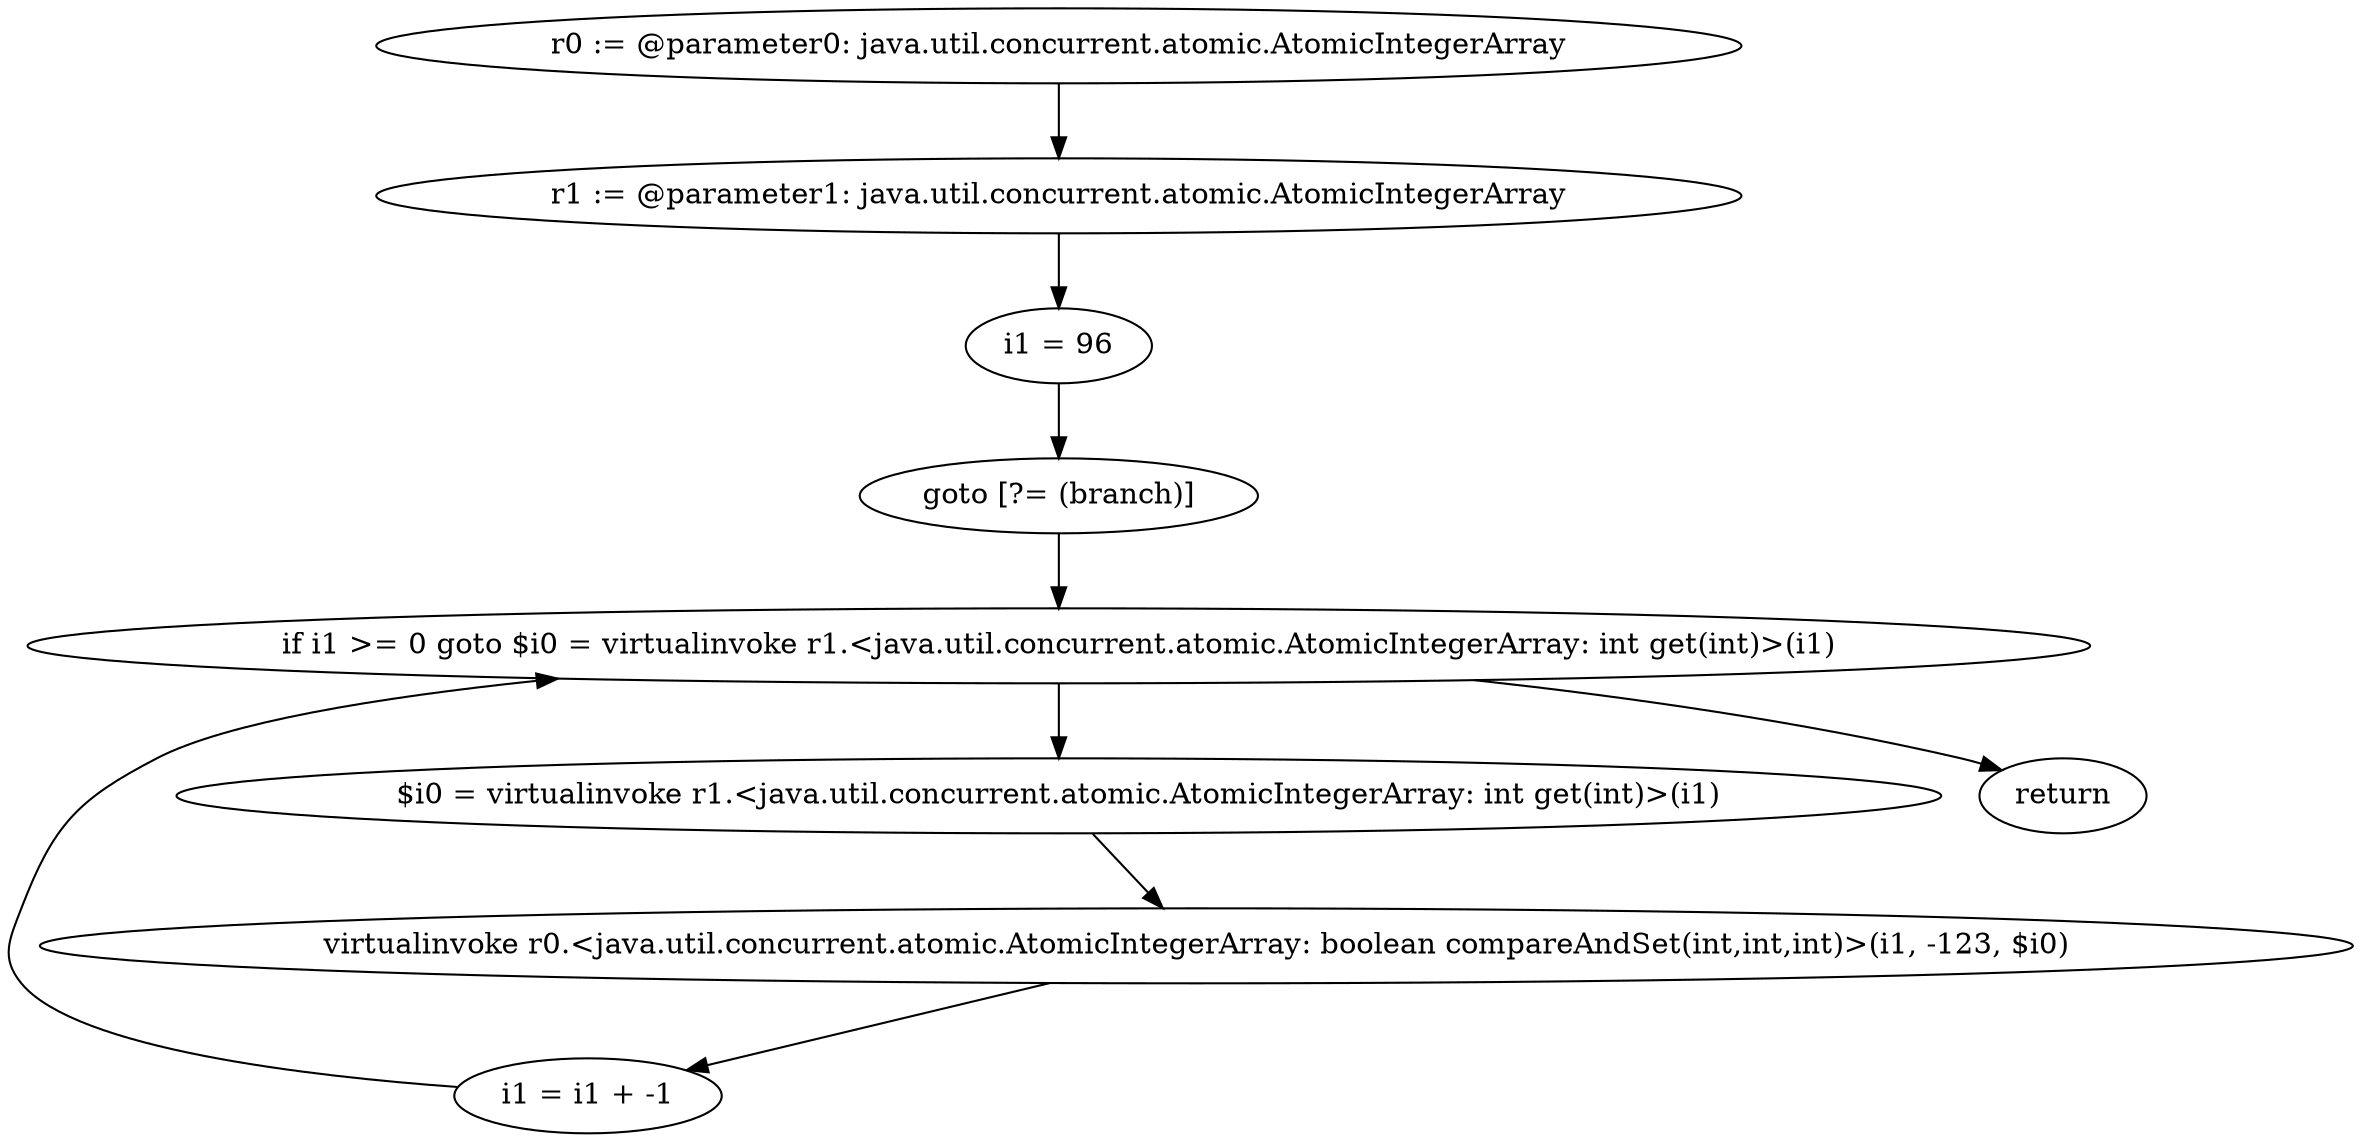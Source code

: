 digraph "unitGraph" {
    "r0 := @parameter0: java.util.concurrent.atomic.AtomicIntegerArray"
    "r1 := @parameter1: java.util.concurrent.atomic.AtomicIntegerArray"
    "i1 = 96"
    "goto [?= (branch)]"
    "$i0 = virtualinvoke r1.<java.util.concurrent.atomic.AtomicIntegerArray: int get(int)>(i1)"
    "virtualinvoke r0.<java.util.concurrent.atomic.AtomicIntegerArray: boolean compareAndSet(int,int,int)>(i1, -123, $i0)"
    "i1 = i1 + -1"
    "if i1 >= 0 goto $i0 = virtualinvoke r1.<java.util.concurrent.atomic.AtomicIntegerArray: int get(int)>(i1)"
    "return"
    "r0 := @parameter0: java.util.concurrent.atomic.AtomicIntegerArray"->"r1 := @parameter1: java.util.concurrent.atomic.AtomicIntegerArray";
    "r1 := @parameter1: java.util.concurrent.atomic.AtomicIntegerArray"->"i1 = 96";
    "i1 = 96"->"goto [?= (branch)]";
    "goto [?= (branch)]"->"if i1 >= 0 goto $i0 = virtualinvoke r1.<java.util.concurrent.atomic.AtomicIntegerArray: int get(int)>(i1)";
    "$i0 = virtualinvoke r1.<java.util.concurrent.atomic.AtomicIntegerArray: int get(int)>(i1)"->"virtualinvoke r0.<java.util.concurrent.atomic.AtomicIntegerArray: boolean compareAndSet(int,int,int)>(i1, -123, $i0)";
    "virtualinvoke r0.<java.util.concurrent.atomic.AtomicIntegerArray: boolean compareAndSet(int,int,int)>(i1, -123, $i0)"->"i1 = i1 + -1";
    "i1 = i1 + -1"->"if i1 >= 0 goto $i0 = virtualinvoke r1.<java.util.concurrent.atomic.AtomicIntegerArray: int get(int)>(i1)";
    "if i1 >= 0 goto $i0 = virtualinvoke r1.<java.util.concurrent.atomic.AtomicIntegerArray: int get(int)>(i1)"->"return";
    "if i1 >= 0 goto $i0 = virtualinvoke r1.<java.util.concurrent.atomic.AtomicIntegerArray: int get(int)>(i1)"->"$i0 = virtualinvoke r1.<java.util.concurrent.atomic.AtomicIntegerArray: int get(int)>(i1)";
}
